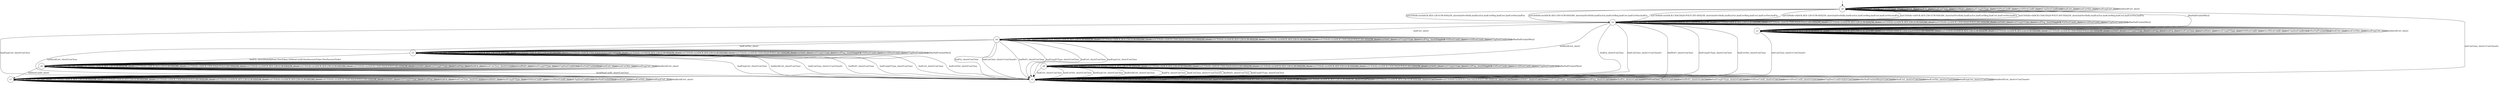 digraph g {

s0 [shape="circle" label="s0"];
s1 [shape="circle" label="s1"];
s2 [shape="circle" label="s2"];
s3 [shape="circle" label="s3"];
s4 [shape="circle" label="s4"];
s5 [shape="circle" label="s5"];
s6 [shape="circle" label="s6"];
s7 [shape="circle" label="s7"];
s8 [shape="circle" label="s8"];
s0 -> s0 [label="initPing_short/ "];
s0 -> s1 [label="initConClose_short/<ConClosed> "];
s0 -> s2 [label="initCltHello-vldACK:AES-128-GCM-SHA256_short/initSvrHello,hndEncExt,hndCertReq,hndCert,hndCertVer,hndFin "];
s0 -> s2 [label="initCltHello-vldACK:AES-256-GCM-SHA384_short/initSvrHello,hndEncExt,hndCertReq,hndCert,hndCertVer,hndFin "];
s0 -> s2 [label="initCltHello-vldACK:CHACHA20-POLY1305-SHA256_short/initSvrHello,hndEncExt,hndCertReq,hndCert,hndCertVer,hndFin "];
s0 -> s2 [label="initCltHello-invldACK:AES-128-GCM-SHA256_short/initSvrHello,hndEncExt,hndCertReq,hndCert,hndCertVer,hndFin "];
s0 -> s2 [label="initCltHello-invldACK:AES-256-GCM-SHA384_short/initSvrHello,hndEncExt,hndCertReq,hndCert,hndCertVer,hndFin "];
s0 -> s2 [label="initCltHello-invldACK:CHACHA20-POLY1305-SHA256_short/initSvrHello,hndEncExt,hndCertReq,hndCert,hndCertVer,hndFin "];
s0 -> s0 [label="initNoFr_short/ "];
s0 -> s0 [label="initUnxpFrType_short/ "];
s0 -> s0 [label="hndPing_short/ "];
s0 -> s0 [label="hndFin_short/ "];
s0 -> s0 [label="hndConClose_short/ "];
s0 -> s0 [label="hndNoFr_short/ "];
s0 -> s0 [label="hndUnxpFrType_short/ "];
s0 -> s0 [label="VldNewConID_short/ "];
s0 -> s0 [label="InvldNewConID_short/ "];
s0 -> s0 [label="[ChgDestConID-Ori]/ "];
s0 -> s3 [label="[RmPadFrmInitPkts]/ "];
s0 -> s0 [label="hndCert_short/ "];
s0 -> s0 [label="hndCertVer_short/ "];
s0 -> s0 [label="hndEmpCert_short/ "];
s0 -> s0 [label="hndInvldCert_short/ "];
s1 -> s1 [label="initPing_short/<ConClosed> "];
s1 -> s1 [label="initConClose_short/<ConClosed> "];
s1 -> s1 [label="initCltHello-vldACK:AES-128-GCM-SHA256_short/<ConClosed> "];
s1 -> s1 [label="initCltHello-vldACK:AES-256-GCM-SHA384_short/<ConClosed> "];
s1 -> s1 [label="initCltHello-vldACK:CHACHA20-POLY1305-SHA256_short/<ConClosed> "];
s1 -> s1 [label="initCltHello-invldACK:AES-128-GCM-SHA256_short/<ConClosed> "];
s1 -> s1 [label="initCltHello-invldACK:AES-256-GCM-SHA384_short/<ConClosed> "];
s1 -> s1 [label="initCltHello-invldACK:CHACHA20-POLY1305-SHA256_short/<ConClosed> "];
s1 -> s1 [label="initNoFr_short/<ConClosed> "];
s1 -> s1 [label="initUnxpFrType_short/<ConClosed> "];
s1 -> s1 [label="hndPing_short/<ConClosed> "];
s1 -> s1 [label="hndFin_short/<ConClosed> "];
s1 -> s1 [label="hndConClose_short/<ConClosed> "];
s1 -> s1 [label="hndNoFr_short/<ConClosed> "];
s1 -> s1 [label="hndUnxpFrType_short/<ConClosed> "];
s1 -> s1 [label="VldNewConID_short/<ConClosed> "];
s1 -> s1 [label="InvldNewConID_short/<ConClosed> "];
s1 -> s1 [label="[ChgDestConID-Ori]/<ConClosed> "];
s1 -> s1 [label="[RmPadFrmInitPkts]/<ConClosed> "];
s1 -> s1 [label="hndCert_short/<ConClosed> "];
s1 -> s1 [label="hndCertVer_short/<ConClosed> "];
s1 -> s1 [label="hndEmpCert_short/<ConClosed> "];
s1 -> s1 [label="hndInvldCert_short/<ConClosed> "];
s2 -> s2 [label="initPing_short/ "];
s2 -> s2 [label="initConClose_short/<ConAct> "];
s2 -> s2 [label="initCltHello-vldACK:AES-128-GCM-SHA256_short/ "];
s2 -> s2 [label="initCltHello-vldACK:AES-256-GCM-SHA384_short/ "];
s2 -> s2 [label="initCltHello-vldACK:CHACHA20-POLY1305-SHA256_short/ "];
s2 -> s2 [label="initCltHello-invldACK:AES-128-GCM-SHA256_short/ "];
s2 -> s2 [label="initCltHello-invldACK:AES-256-GCM-SHA384_short/ "];
s2 -> s2 [label="initCltHello-invldACK:CHACHA20-POLY1305-SHA256_short/ "];
s2 -> s2 [label="initNoFr_short/ "];
s2 -> s2 [label="initUnxpFrType_short/ "];
s2 -> s2 [label="hndPing_short/PingACK "];
s2 -> s1 [label="hndFin_short/ConClose "];
s2 -> s1 [label="hndConClose_short/<ConClosed> "];
s2 -> s1 [label="hndNoFr_short/ConClose "];
s2 -> s1 [label="hndUnxpFrType_short/ConClose "];
s2 -> s2 [label="VldNewConID_short/ "];
s2 -> s2 [label="InvldNewConID_short/ "];
s2 -> s2 [label="[ChgDestConID-Ori]/ "];
s2 -> s2 [label="[RmPadFrmInitPkts]/ "];
s2 -> s4 [label="hndCert_short/ "];
s2 -> s1 [label="hndCertVer_short/ConClose "];
s2 -> s1 [label="hndEmpCert_short/ConClose "];
s2 -> s8 [label="hndInvldCert_short/ "];
s3 -> s3 [label="initPing_short/ "];
s3 -> s1 [label="initConClose_short/<ConClosed> "];
s3 -> s3 [label="initCltHello-vldACK:AES-128-GCM-SHA256_short/ "];
s3 -> s3 [label="initCltHello-vldACK:AES-256-GCM-SHA384_short/ "];
s3 -> s3 [label="initCltHello-vldACK:CHACHA20-POLY1305-SHA256_short/ "];
s3 -> s3 [label="initCltHello-invldACK:AES-128-GCM-SHA256_short/ "];
s3 -> s3 [label="initCltHello-invldACK:AES-256-GCM-SHA384_short/ "];
s3 -> s3 [label="initCltHello-invldACK:CHACHA20-POLY1305-SHA256_short/ "];
s3 -> s3 [label="initNoFr_short/ "];
s3 -> s3 [label="initUnxpFrType_short/ "];
s3 -> s3 [label="hndPing_short/ "];
s3 -> s3 [label="hndFin_short/ "];
s3 -> s3 [label="hndConClose_short/ "];
s3 -> s3 [label="hndNoFr_short/ "];
s3 -> s3 [label="hndUnxpFrType_short/ "];
s3 -> s3 [label="VldNewConID_short/ "];
s3 -> s3 [label="InvldNewConID_short/ "];
s3 -> s3 [label="[ChgDestConID-Ori]/ "];
s3 -> s3 [label="[RmPadFrmInitPkts]/ "];
s3 -> s3 [label="hndCert_short/ "];
s3 -> s3 [label="hndCertVer_short/ "];
s3 -> s3 [label="hndEmpCert_short/ "];
s3 -> s3 [label="hndInvldCert_short/ "];
s4 -> s4 [label="initPing_short/ "];
s4 -> s4 [label="initConClose_short/<ConAct> "];
s4 -> s4 [label="initCltHello-vldACK:AES-128-GCM-SHA256_short/ "];
s4 -> s4 [label="initCltHello-vldACK:AES-256-GCM-SHA384_short/ "];
s4 -> s4 [label="initCltHello-vldACK:CHACHA20-POLY1305-SHA256_short/ "];
s4 -> s4 [label="initCltHello-invldACK:AES-128-GCM-SHA256_short/ "];
s4 -> s4 [label="initCltHello-invldACK:AES-256-GCM-SHA384_short/ "];
s4 -> s4 [label="initCltHello-invldACK:CHACHA20-POLY1305-SHA256_short/ "];
s4 -> s4 [label="initNoFr_short/ "];
s4 -> s4 [label="initUnxpFrType_short/ "];
s4 -> s4 [label="hndPing_short/PingACK "];
s4 -> s1 [label="hndFin_short/ConClose "];
s4 -> s1 [label="hndConClose_short/<ConClosed> "];
s4 -> s1 [label="hndNoFr_short/ConClose "];
s4 -> s1 [label="hndUnxpFrType_short/ConClose "];
s4 -> s4 [label="VldNewConID_short/ "];
s4 -> s4 [label="InvldNewConID_short/ "];
s4 -> s4 [label="[ChgDestConID-Ori]/ "];
s4 -> s4 [label="[RmPadFrmInitPkts]/ "];
s4 -> s1 [label="hndCert_short/ConClose "];
s4 -> s5 [label="hndCertVer_short/ "];
s4 -> s1 [label="hndEmpCert_short/ConClose "];
s4 -> s1 [label="hndInvldCert_short/ConClose "];
s5 -> s5 [label="initPing_short/ "];
s5 -> s5 [label="initConClose_short/<ConAct> "];
s5 -> s5 [label="initCltHello-vldACK:AES-128-GCM-SHA256_short/ "];
s5 -> s5 [label="initCltHello-vldACK:AES-256-GCM-SHA384_short/ "];
s5 -> s5 [label="initCltHello-vldACK:CHACHA20-POLY1305-SHA256_short/ "];
s5 -> s5 [label="initCltHello-invldACK:AES-128-GCM-SHA256_short/ "];
s5 -> s5 [label="initCltHello-invldACK:AES-256-GCM-SHA384_short/ "];
s5 -> s5 [label="initCltHello-invldACK:CHACHA20-POLY1305-SHA256_short/ "];
s5 -> s5 [label="initNoFr_short/ "];
s5 -> s5 [label="initUnxpFrType_short/ "];
s5 -> s5 [label="hndPing_short/PingACK "];
s5 -> s6 [label="hndFin_short/HndshkDone,NewToken,VldNewConID,NewSessionTicket,NewSessionTicket "];
s5 -> s1 [label="hndConClose_short/<ConClosed> "];
s5 -> s1 [label="hndNoFr_short/ConClose "];
s5 -> s1 [label="hndUnxpFrType_short/ConClose "];
s5 -> s5 [label="VldNewConID_short/ "];
s5 -> s5 [label="InvldNewConID_short/ "];
s5 -> s5 [label="[ChgDestConID-Ori]/ "];
s5 -> s5 [label="[RmPadFrmInitPkts]/ "];
s5 -> s1 [label="hndCert_short/ConClose "];
s5 -> s1 [label="hndCertVer_short/ConClose "];
s5 -> s1 [label="hndEmpCert_short/ConClose "];
s5 -> s1 [label="hndInvldCert_short/ConClose "];
s6 -> s6 [label="initPing_short/ "];
s6 -> s6 [label="initConClose_short/ "];
s6 -> s6 [label="initCltHello-vldACK:AES-128-GCM-SHA256_short/ "];
s6 -> s6 [label="initCltHello-vldACK:AES-256-GCM-SHA384_short/ "];
s6 -> s6 [label="initCltHello-vldACK:CHACHA20-POLY1305-SHA256_short/ "];
s6 -> s6 [label="initCltHello-invldACK:AES-128-GCM-SHA256_short/ "];
s6 -> s6 [label="initCltHello-invldACK:AES-256-GCM-SHA384_short/ "];
s6 -> s6 [label="initCltHello-invldACK:CHACHA20-POLY1305-SHA256_short/ "];
s6 -> s6 [label="initNoFr_short/ "];
s6 -> s6 [label="initUnxpFrType_short/ "];
s6 -> s6 [label="hndPing_short/ "];
s6 -> s6 [label="hndFin_short/ "];
s6 -> s6 [label="hndConClose_short/<ConAct> "];
s6 -> s6 [label="hndNoFr_short/ "];
s6 -> s6 [label="hndUnxpFrType_short/ "];
s6 -> s7 [label="VldNewConID_short/ "];
s6 -> s1 [label="InvldNewConID_short/ConClose "];
s6 -> s6 [label="[ChgDestConID-Ori]/ "];
s6 -> s6 [label="[RmPadFrmInitPkts]/ "];
s6 -> s6 [label="hndCert_short/ "];
s6 -> s6 [label="hndCertVer_short/ "];
s6 -> s6 [label="hndEmpCert_short/ "];
s6 -> s6 [label="hndInvldCert_short/ "];
s7 -> s7 [label="initPing_short/ "];
s7 -> s7 [label="initConClose_short/ "];
s7 -> s7 [label="initCltHello-vldACK:AES-128-GCM-SHA256_short/ "];
s7 -> s7 [label="initCltHello-vldACK:AES-256-GCM-SHA384_short/ "];
s7 -> s7 [label="initCltHello-vldACK:CHACHA20-POLY1305-SHA256_short/ "];
s7 -> s7 [label="initCltHello-invldACK:AES-128-GCM-SHA256_short/ "];
s7 -> s7 [label="initCltHello-invldACK:AES-256-GCM-SHA384_short/ "];
s7 -> s7 [label="initCltHello-invldACK:CHACHA20-POLY1305-SHA256_short/ "];
s7 -> s7 [label="initNoFr_short/ "];
s7 -> s7 [label="initUnxpFrType_short/ "];
s7 -> s7 [label="hndPing_short/ "];
s7 -> s7 [label="hndFin_short/ "];
s7 -> s7 [label="hndConClose_short/<ConAct> "];
s7 -> s7 [label="hndNoFr_short/ "];
s7 -> s7 [label="hndUnxpFrType_short/ "];
s7 -> s7 [label="VldNewConID_short/ "];
s7 -> s7 [label="InvldNewConID_short/ "];
s7 -> s7 [label="[ChgDestConID-Ori]/ "];
s7 -> s7 [label="[RmPadFrmInitPkts]/ "];
s7 -> s7 [label="hndCert_short/ "];
s7 -> s7 [label="hndCertVer_short/ "];
s7 -> s7 [label="hndEmpCert_short/ "];
s7 -> s7 [label="hndInvldCert_short/ "];
s8 -> s8 [label="initPing_short/ "];
s8 -> s8 [label="initConClose_short/<ConAct> "];
s8 -> s8 [label="initCltHello-vldACK:AES-128-GCM-SHA256_short/ "];
s8 -> s8 [label="initCltHello-vldACK:AES-256-GCM-SHA384_short/ "];
s8 -> s8 [label="initCltHello-vldACK:CHACHA20-POLY1305-SHA256_short/ "];
s8 -> s8 [label="initCltHello-invldACK:AES-128-GCM-SHA256_short/ "];
s8 -> s8 [label="initCltHello-invldACK:AES-256-GCM-SHA384_short/ "];
s8 -> s8 [label="initCltHello-invldACK:CHACHA20-POLY1305-SHA256_short/ "];
s8 -> s8 [label="initNoFr_short/ "];
s8 -> s8 [label="initUnxpFrType_short/ "];
s8 -> s8 [label="hndPing_short/PingACK "];
s8 -> s1 [label="hndFin_short/ConClose "];
s8 -> s1 [label="hndConClose_short/<ConClosed> "];
s8 -> s1 [label="hndNoFr_short/ConClose "];
s8 -> s1 [label="hndUnxpFrType_short/ConClose "];
s8 -> s8 [label="VldNewConID_short/ "];
s8 -> s8 [label="InvldNewConID_short/ "];
s8 -> s8 [label="[ChgDestConID-Ori]/ "];
s8 -> s8 [label="[RmPadFrmInitPkts]/ "];
s8 -> s1 [label="hndCert_short/ConClose "];
s8 -> s1 [label="hndCertVer_short/ConClose "];
s8 -> s1 [label="hndEmpCert_short/ConClose "];
s8 -> s1 [label="hndInvldCert_short/ConClose "];

__start0 [label="" shape="none" width="0" height="0"];
__start0 -> s0;

}
